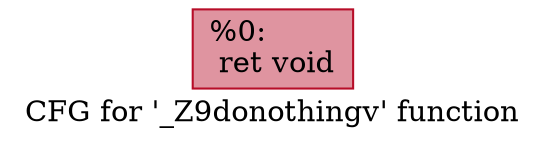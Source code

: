 digraph "CFG for '_Z9donothingv' function" {
	label="CFG for '_Z9donothingv' function";

	Node0x57a2160 [shape=record,color="#b70d28ff", style=filled, fillcolor="#b70d2870",label="{%0:\l  ret void\l}"];
}
